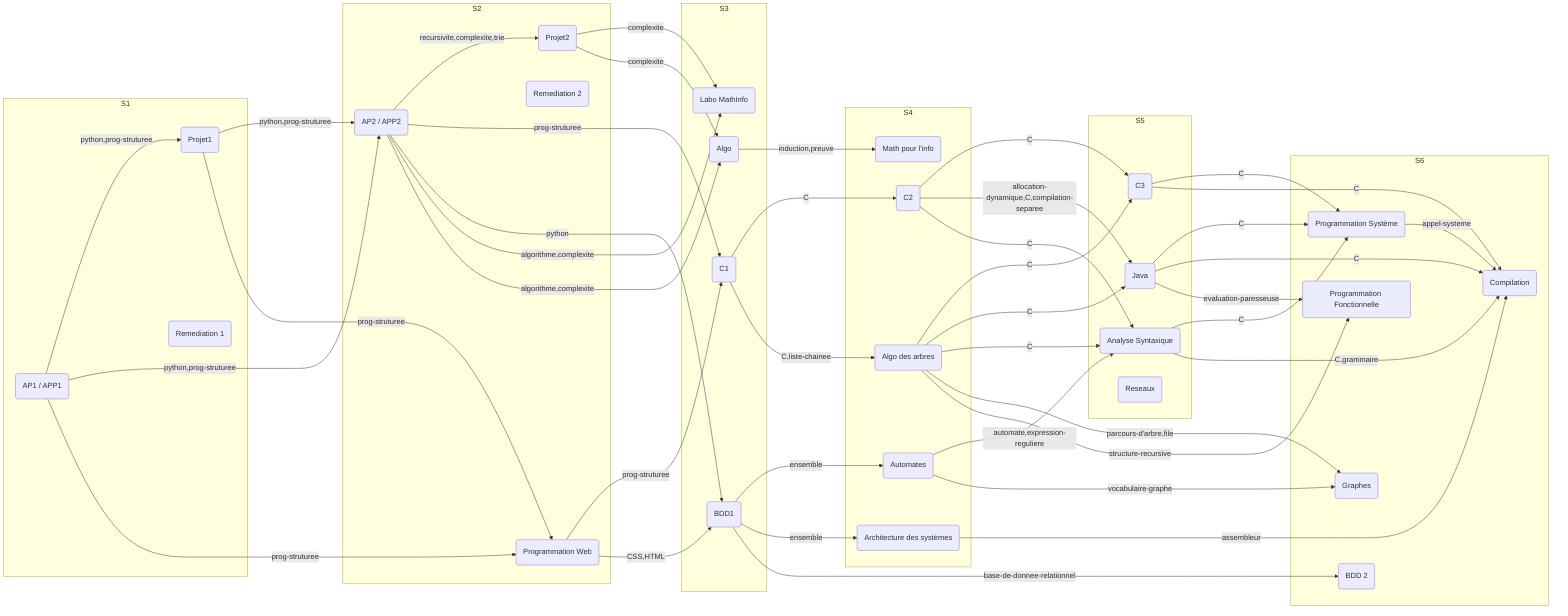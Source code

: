 flowchart LR
subgraph S1
  id0(AP1 / APP1)
  id1(Projet1)
  id2(Remediation 1)
end S1
subgraph S2
  id3(AP2 / APP2)
  id4(Projet2)
  id5(Remediation 2)
  id6(Programmation Web)
end S2
subgraph S3
  id7(C1)
  id8(BDD1)
  id9(Labo MathInfo)
  id10(Algo)
end S3
subgraph S4
  id11(C2)
  id12(Algo des arbres)
  id13(Automates)
  id14(Architecture des systèmes)
  id15(Math pour l'info)
end S4
subgraph S5
  id16(C3)
  id17(Java)
  id18(Analyse Syntaxique)
  id19(Reseaux)
end S5
subgraph S6
  id20(Graphes)
  id21(Programmation Système)
  id22(Compilation)
  id23(Programmation Fonctionnelle)
  id24(BDD 2)
end S6

id0 --python,prog-struturee--> id1
id0 --python,prog-struturee--> id3
id1 --python,prog-struturee--> id3
id3 --recursivite,complexite,trie--> id4
id0 --prog-struturee--> id6
id1 --prog-struturee--> id6
id3 --prog-struturee--> id7
id6 --prog-struturee--> id7
id6 --CSS,HTML--> id8
id3 --python--> id8
id3 --algorithme,complexite--> id9
id4 --complexite--> id9
id3 --algorithme,complexite--> id10
id4 --complexite--> id10
id7 --C--> id11
id7 --C,liste-chainee--> id12
id8 --ensemble--> id13
id8 --ensemble--> id14
id10 --induction,preuve--> id15
id11 --C--> id16
id12 --C--> id16
id11 --allocation-dynamique,C,compilation-separee--> id17
id12 --C--> id17
id11 --C--> id18
id12 --C--> id18
id13 --automate,expression-reguliere--> id18
id12 --parcours-d'arbre,file--> id20
id13 --vocabulaire-graphe--> id20
id16 --C--> id21
id17 --C--> id21
id18 --C--> id21
id16 --C--> id22
id17 --C--> id22
id18 --C,grammaire--> id22
id14 --assembleur--> id22
id21 --appel-systeme--> id22
id12 --structure-recursive--> id23
id17 --evaluation-paresseuse--> id23
id8 --base-de-donnee-relationnel--> id24
